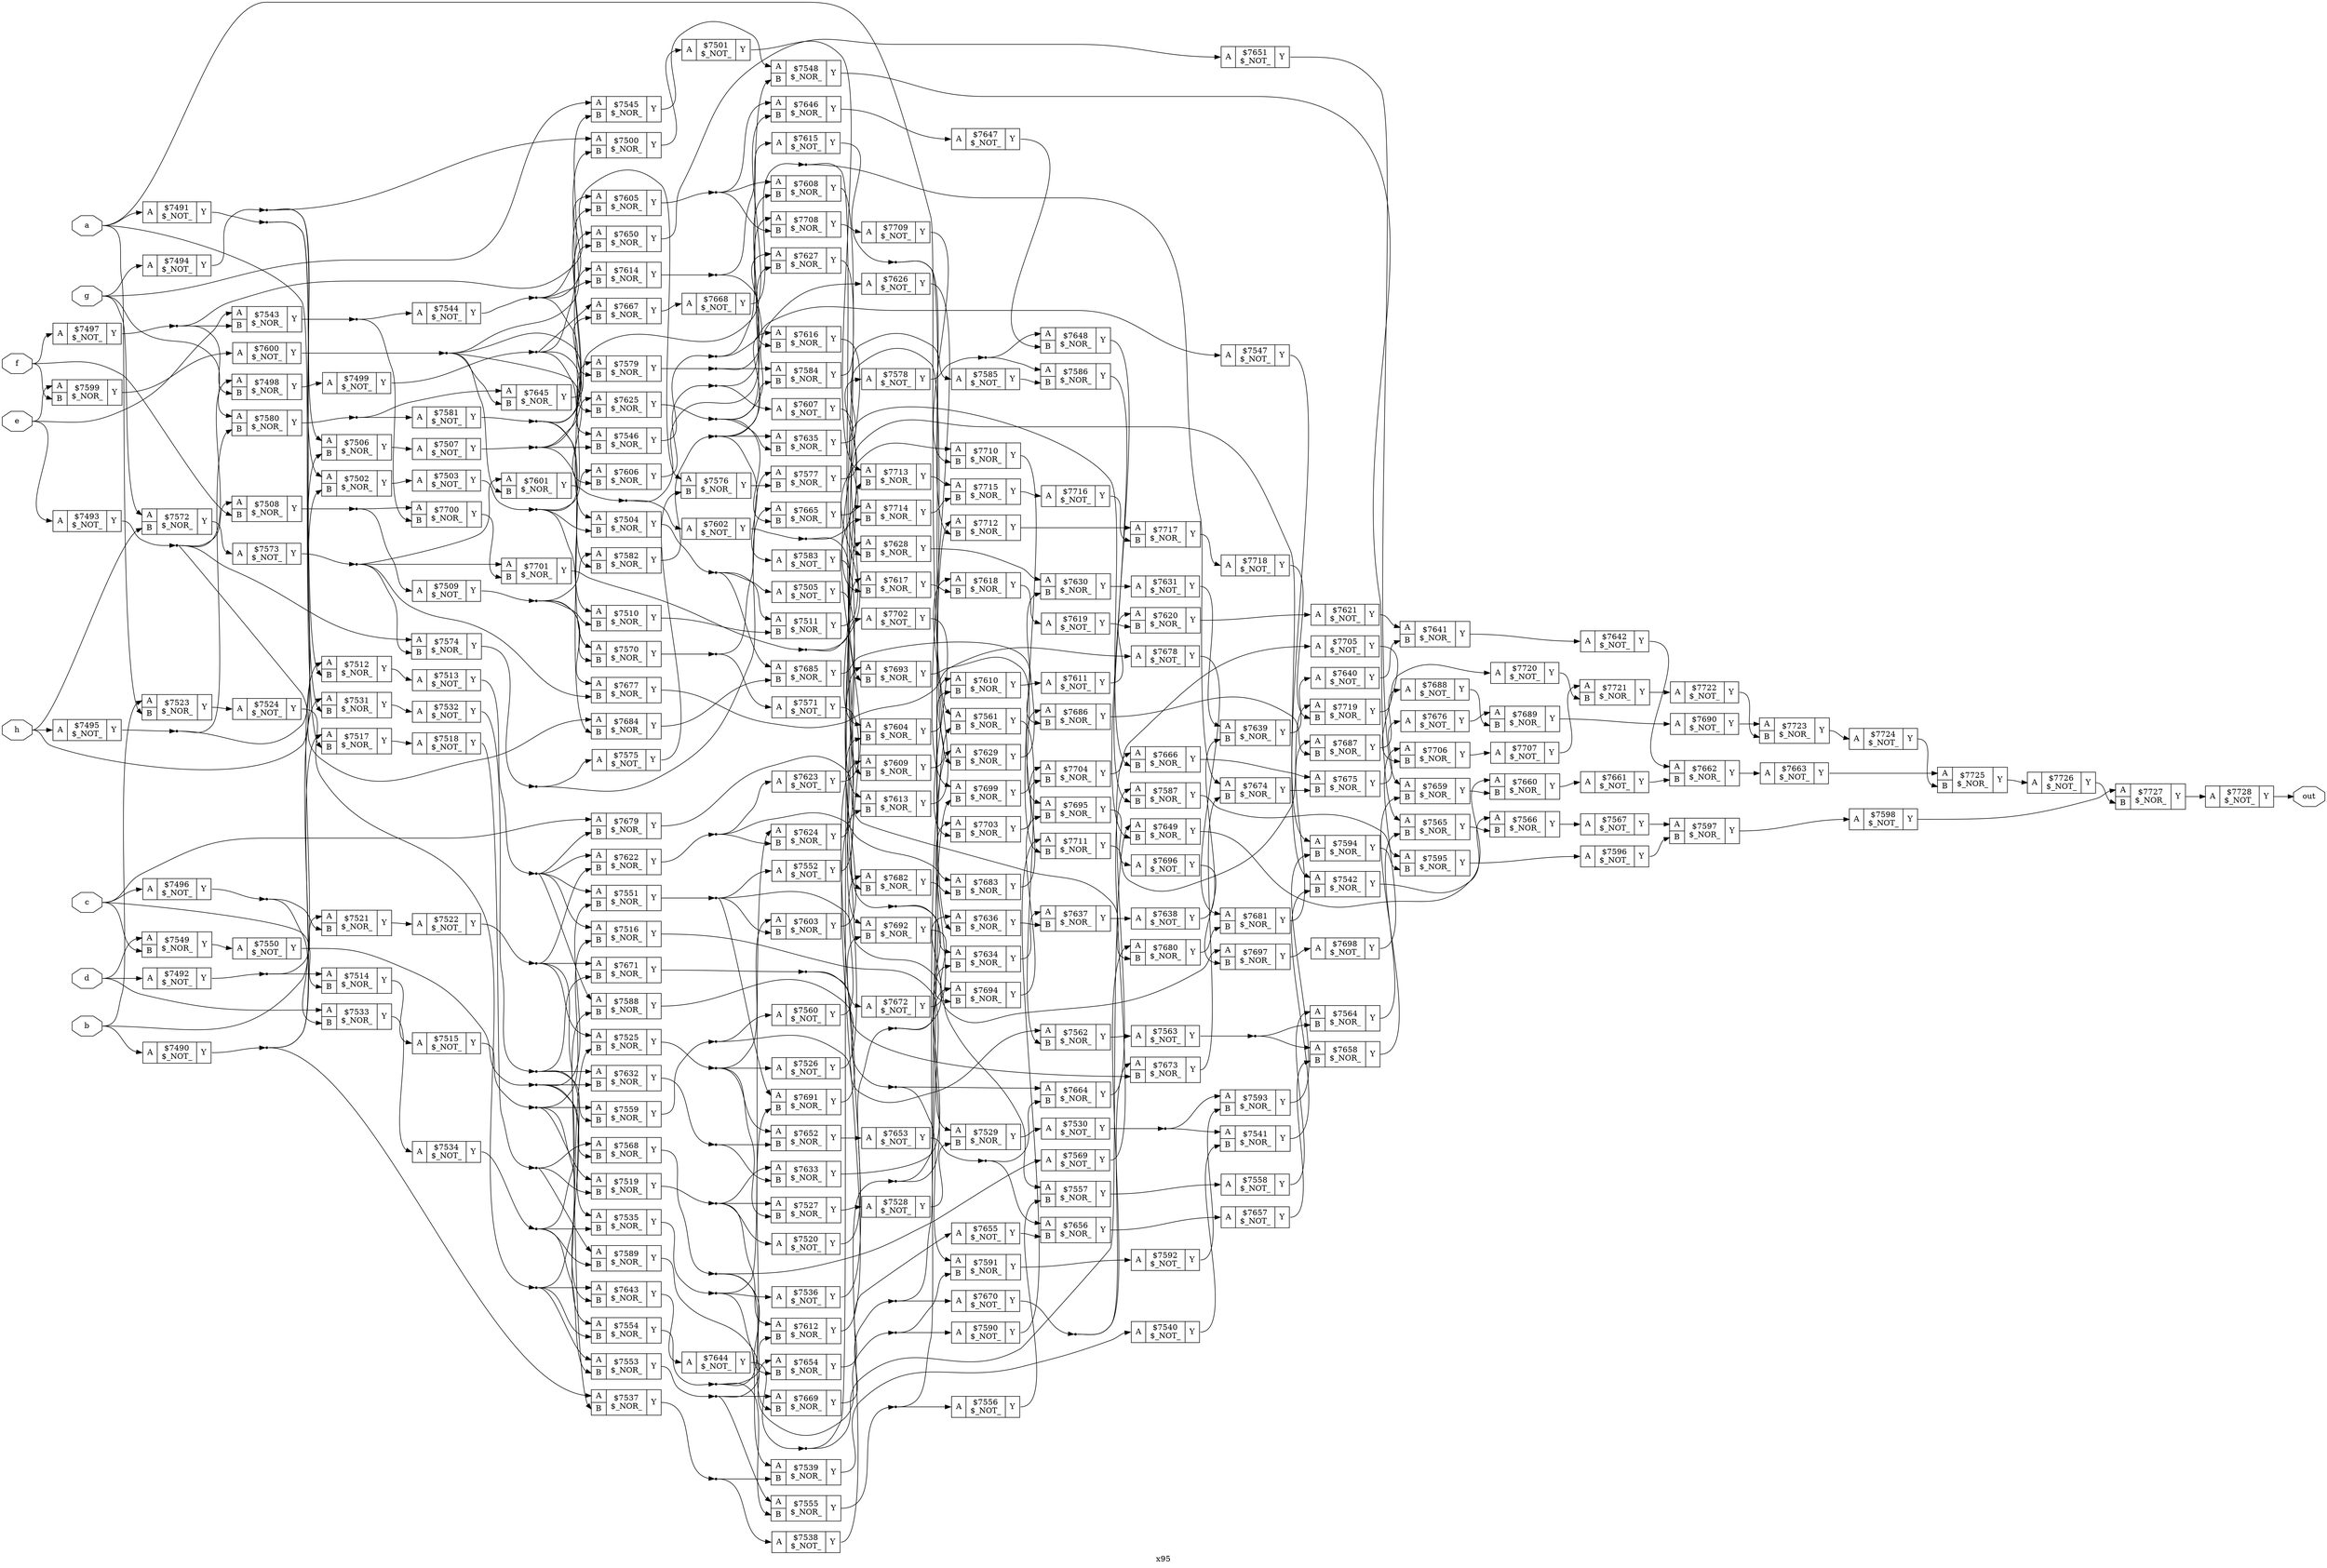 digraph "x95" {
label="x95";
rankdir="LR";
remincross=true;
n239 [ shape=octagon, label="a", color="black", fontcolor="black" ];
n240 [ shape=octagon, label="b", color="black", fontcolor="black" ];
n241 [ shape=octagon, label="c", color="black", fontcolor="black" ];
n242 [ shape=octagon, label="d", color="black", fontcolor="black" ];
n243 [ shape=octagon, label="e", color="black", fontcolor="black" ];
n244 [ shape=octagon, label="f", color="black", fontcolor="black" ];
n245 [ shape=octagon, label="g", color="black", fontcolor="black" ];
n246 [ shape=octagon, label="h", color="black", fontcolor="black" ];
n247 [ shape=octagon, label="out", color="black", fontcolor="black" ];
c250 [ shape=record, label="{{<p248> A}|$7490\n$_NOT_|{<p249> Y}}" ];
c251 [ shape=record, label="{{<p248> A}|$7491\n$_NOT_|{<p249> Y}}" ];
c252 [ shape=record, label="{{<p248> A}|$7492\n$_NOT_|{<p249> Y}}" ];
c253 [ shape=record, label="{{<p248> A}|$7493\n$_NOT_|{<p249> Y}}" ];
c254 [ shape=record, label="{{<p248> A}|$7494\n$_NOT_|{<p249> Y}}" ];
c255 [ shape=record, label="{{<p248> A}|$7495\n$_NOT_|{<p249> Y}}" ];
c256 [ shape=record, label="{{<p248> A}|$7496\n$_NOT_|{<p249> Y}}" ];
c257 [ shape=record, label="{{<p248> A}|$7497\n$_NOT_|{<p249> Y}}" ];
c259 [ shape=record, label="{{<p248> A|<p258> B}|$7498\n$_NOR_|{<p249> Y}}" ];
c260 [ shape=record, label="{{<p248> A}|$7499\n$_NOT_|{<p249> Y}}" ];
c261 [ shape=record, label="{{<p248> A|<p258> B}|$7500\n$_NOR_|{<p249> Y}}" ];
c262 [ shape=record, label="{{<p248> A}|$7501\n$_NOT_|{<p249> Y}}" ];
c263 [ shape=record, label="{{<p248> A|<p258> B}|$7502\n$_NOR_|{<p249> Y}}" ];
c264 [ shape=record, label="{{<p248> A}|$7503\n$_NOT_|{<p249> Y}}" ];
c265 [ shape=record, label="{{<p248> A|<p258> B}|$7504\n$_NOR_|{<p249> Y}}" ];
c266 [ shape=record, label="{{<p248> A}|$7505\n$_NOT_|{<p249> Y}}" ];
c267 [ shape=record, label="{{<p248> A|<p258> B}|$7506\n$_NOR_|{<p249> Y}}" ];
c268 [ shape=record, label="{{<p248> A}|$7507\n$_NOT_|{<p249> Y}}" ];
c269 [ shape=record, label="{{<p248> A|<p258> B}|$7508\n$_NOR_|{<p249> Y}}" ];
c270 [ shape=record, label="{{<p248> A}|$7509\n$_NOT_|{<p249> Y}}" ];
c271 [ shape=record, label="{{<p248> A|<p258> B}|$7510\n$_NOR_|{<p249> Y}}" ];
c272 [ shape=record, label="{{<p248> A|<p258> B}|$7511\n$_NOR_|{<p249> Y}}" ];
c273 [ shape=record, label="{{<p248> A|<p258> B}|$7512\n$_NOR_|{<p249> Y}}" ];
c274 [ shape=record, label="{{<p248> A}|$7513\n$_NOT_|{<p249> Y}}" ];
c275 [ shape=record, label="{{<p248> A|<p258> B}|$7514\n$_NOR_|{<p249> Y}}" ];
c276 [ shape=record, label="{{<p248> A}|$7515\n$_NOT_|{<p249> Y}}" ];
c277 [ shape=record, label="{{<p248> A|<p258> B}|$7516\n$_NOR_|{<p249> Y}}" ];
c278 [ shape=record, label="{{<p248> A|<p258> B}|$7517\n$_NOR_|{<p249> Y}}" ];
c279 [ shape=record, label="{{<p248> A}|$7518\n$_NOT_|{<p249> Y}}" ];
c280 [ shape=record, label="{{<p248> A|<p258> B}|$7519\n$_NOR_|{<p249> Y}}" ];
c281 [ shape=record, label="{{<p248> A}|$7520\n$_NOT_|{<p249> Y}}" ];
c282 [ shape=record, label="{{<p248> A|<p258> B}|$7521\n$_NOR_|{<p249> Y}}" ];
c283 [ shape=record, label="{{<p248> A}|$7522\n$_NOT_|{<p249> Y}}" ];
c284 [ shape=record, label="{{<p248> A|<p258> B}|$7523\n$_NOR_|{<p249> Y}}" ];
c285 [ shape=record, label="{{<p248> A}|$7524\n$_NOT_|{<p249> Y}}" ];
c286 [ shape=record, label="{{<p248> A|<p258> B}|$7525\n$_NOR_|{<p249> Y}}" ];
c287 [ shape=record, label="{{<p248> A}|$7526\n$_NOT_|{<p249> Y}}" ];
c288 [ shape=record, label="{{<p248> A|<p258> B}|$7527\n$_NOR_|{<p249> Y}}" ];
c289 [ shape=record, label="{{<p248> A}|$7528\n$_NOT_|{<p249> Y}}" ];
c290 [ shape=record, label="{{<p248> A|<p258> B}|$7529\n$_NOR_|{<p249> Y}}" ];
c291 [ shape=record, label="{{<p248> A}|$7530\n$_NOT_|{<p249> Y}}" ];
c292 [ shape=record, label="{{<p248> A|<p258> B}|$7531\n$_NOR_|{<p249> Y}}" ];
c293 [ shape=record, label="{{<p248> A}|$7532\n$_NOT_|{<p249> Y}}" ];
c294 [ shape=record, label="{{<p248> A|<p258> B}|$7533\n$_NOR_|{<p249> Y}}" ];
c295 [ shape=record, label="{{<p248> A}|$7534\n$_NOT_|{<p249> Y}}" ];
c296 [ shape=record, label="{{<p248> A|<p258> B}|$7535\n$_NOR_|{<p249> Y}}" ];
c297 [ shape=record, label="{{<p248> A}|$7536\n$_NOT_|{<p249> Y}}" ];
c298 [ shape=record, label="{{<p248> A|<p258> B}|$7537\n$_NOR_|{<p249> Y}}" ];
c299 [ shape=record, label="{{<p248> A}|$7538\n$_NOT_|{<p249> Y}}" ];
c300 [ shape=record, label="{{<p248> A|<p258> B}|$7539\n$_NOR_|{<p249> Y}}" ];
c301 [ shape=record, label="{{<p248> A}|$7540\n$_NOT_|{<p249> Y}}" ];
c302 [ shape=record, label="{{<p248> A|<p258> B}|$7541\n$_NOR_|{<p249> Y}}" ];
c303 [ shape=record, label="{{<p248> A|<p258> B}|$7542\n$_NOR_|{<p249> Y}}" ];
c304 [ shape=record, label="{{<p248> A|<p258> B}|$7543\n$_NOR_|{<p249> Y}}" ];
c305 [ shape=record, label="{{<p248> A}|$7544\n$_NOT_|{<p249> Y}}" ];
c306 [ shape=record, label="{{<p248> A|<p258> B}|$7545\n$_NOR_|{<p249> Y}}" ];
c307 [ shape=record, label="{{<p248> A|<p258> B}|$7546\n$_NOR_|{<p249> Y}}" ];
c308 [ shape=record, label="{{<p248> A}|$7547\n$_NOT_|{<p249> Y}}" ];
c309 [ shape=record, label="{{<p248> A|<p258> B}|$7548\n$_NOR_|{<p249> Y}}" ];
c310 [ shape=record, label="{{<p248> A|<p258> B}|$7549\n$_NOR_|{<p249> Y}}" ];
c311 [ shape=record, label="{{<p248> A}|$7550\n$_NOT_|{<p249> Y}}" ];
c312 [ shape=record, label="{{<p248> A|<p258> B}|$7551\n$_NOR_|{<p249> Y}}" ];
c313 [ shape=record, label="{{<p248> A}|$7552\n$_NOT_|{<p249> Y}}" ];
c314 [ shape=record, label="{{<p248> A|<p258> B}|$7553\n$_NOR_|{<p249> Y}}" ];
c315 [ shape=record, label="{{<p248> A|<p258> B}|$7554\n$_NOR_|{<p249> Y}}" ];
c316 [ shape=record, label="{{<p248> A|<p258> B}|$7555\n$_NOR_|{<p249> Y}}" ];
c317 [ shape=record, label="{{<p248> A}|$7556\n$_NOT_|{<p249> Y}}" ];
c318 [ shape=record, label="{{<p248> A|<p258> B}|$7557\n$_NOR_|{<p249> Y}}" ];
c319 [ shape=record, label="{{<p248> A}|$7558\n$_NOT_|{<p249> Y}}" ];
c320 [ shape=record, label="{{<p248> A|<p258> B}|$7559\n$_NOR_|{<p249> Y}}" ];
c321 [ shape=record, label="{{<p248> A}|$7560\n$_NOT_|{<p249> Y}}" ];
c322 [ shape=record, label="{{<p248> A|<p258> B}|$7561\n$_NOR_|{<p249> Y}}" ];
c323 [ shape=record, label="{{<p248> A|<p258> B}|$7562\n$_NOR_|{<p249> Y}}" ];
c324 [ shape=record, label="{{<p248> A}|$7563\n$_NOT_|{<p249> Y}}" ];
c325 [ shape=record, label="{{<p248> A|<p258> B}|$7564\n$_NOR_|{<p249> Y}}" ];
c326 [ shape=record, label="{{<p248> A|<p258> B}|$7565\n$_NOR_|{<p249> Y}}" ];
c327 [ shape=record, label="{{<p248> A|<p258> B}|$7566\n$_NOR_|{<p249> Y}}" ];
c328 [ shape=record, label="{{<p248> A}|$7567\n$_NOT_|{<p249> Y}}" ];
c329 [ shape=record, label="{{<p248> A|<p258> B}|$7568\n$_NOR_|{<p249> Y}}" ];
c330 [ shape=record, label="{{<p248> A}|$7569\n$_NOT_|{<p249> Y}}" ];
c331 [ shape=record, label="{{<p248> A|<p258> B}|$7570\n$_NOR_|{<p249> Y}}" ];
c332 [ shape=record, label="{{<p248> A}|$7571\n$_NOT_|{<p249> Y}}" ];
c333 [ shape=record, label="{{<p248> A|<p258> B}|$7572\n$_NOR_|{<p249> Y}}" ];
c334 [ shape=record, label="{{<p248> A}|$7573\n$_NOT_|{<p249> Y}}" ];
c335 [ shape=record, label="{{<p248> A|<p258> B}|$7574\n$_NOR_|{<p249> Y}}" ];
c336 [ shape=record, label="{{<p248> A}|$7575\n$_NOT_|{<p249> Y}}" ];
c337 [ shape=record, label="{{<p248> A|<p258> B}|$7576\n$_NOR_|{<p249> Y}}" ];
c338 [ shape=record, label="{{<p248> A|<p258> B}|$7577\n$_NOR_|{<p249> Y}}" ];
c339 [ shape=record, label="{{<p248> A}|$7578\n$_NOT_|{<p249> Y}}" ];
c340 [ shape=record, label="{{<p248> A|<p258> B}|$7579\n$_NOR_|{<p249> Y}}" ];
c341 [ shape=record, label="{{<p248> A|<p258> B}|$7580\n$_NOR_|{<p249> Y}}" ];
c342 [ shape=record, label="{{<p248> A}|$7581\n$_NOT_|{<p249> Y}}" ];
c343 [ shape=record, label="{{<p248> A|<p258> B}|$7582\n$_NOR_|{<p249> Y}}" ];
c344 [ shape=record, label="{{<p248> A}|$7583\n$_NOT_|{<p249> Y}}" ];
c345 [ shape=record, label="{{<p248> A|<p258> B}|$7584\n$_NOR_|{<p249> Y}}" ];
c346 [ shape=record, label="{{<p248> A}|$7585\n$_NOT_|{<p249> Y}}" ];
c347 [ shape=record, label="{{<p248> A|<p258> B}|$7586\n$_NOR_|{<p249> Y}}" ];
c348 [ shape=record, label="{{<p248> A|<p258> B}|$7587\n$_NOR_|{<p249> Y}}" ];
c349 [ shape=record, label="{{<p248> A|<p258> B}|$7588\n$_NOR_|{<p249> Y}}" ];
c350 [ shape=record, label="{{<p248> A|<p258> B}|$7589\n$_NOR_|{<p249> Y}}" ];
c351 [ shape=record, label="{{<p248> A}|$7590\n$_NOT_|{<p249> Y}}" ];
c352 [ shape=record, label="{{<p248> A|<p258> B}|$7591\n$_NOR_|{<p249> Y}}" ];
c353 [ shape=record, label="{{<p248> A}|$7592\n$_NOT_|{<p249> Y}}" ];
c354 [ shape=record, label="{{<p248> A|<p258> B}|$7593\n$_NOR_|{<p249> Y}}" ];
c355 [ shape=record, label="{{<p248> A|<p258> B}|$7594\n$_NOR_|{<p249> Y}}" ];
c356 [ shape=record, label="{{<p248> A|<p258> B}|$7595\n$_NOR_|{<p249> Y}}" ];
c357 [ shape=record, label="{{<p248> A}|$7596\n$_NOT_|{<p249> Y}}" ];
c358 [ shape=record, label="{{<p248> A|<p258> B}|$7597\n$_NOR_|{<p249> Y}}" ];
c359 [ shape=record, label="{{<p248> A}|$7598\n$_NOT_|{<p249> Y}}" ];
c360 [ shape=record, label="{{<p248> A|<p258> B}|$7599\n$_NOR_|{<p249> Y}}" ];
c361 [ shape=record, label="{{<p248> A}|$7600\n$_NOT_|{<p249> Y}}" ];
c362 [ shape=record, label="{{<p248> A|<p258> B}|$7601\n$_NOR_|{<p249> Y}}" ];
c363 [ shape=record, label="{{<p248> A}|$7602\n$_NOT_|{<p249> Y}}" ];
c364 [ shape=record, label="{{<p248> A|<p258> B}|$7603\n$_NOR_|{<p249> Y}}" ];
c365 [ shape=record, label="{{<p248> A|<p258> B}|$7604\n$_NOR_|{<p249> Y}}" ];
c366 [ shape=record, label="{{<p248> A|<p258> B}|$7605\n$_NOR_|{<p249> Y}}" ];
c367 [ shape=record, label="{{<p248> A|<p258> B}|$7606\n$_NOR_|{<p249> Y}}" ];
c368 [ shape=record, label="{{<p248> A}|$7607\n$_NOT_|{<p249> Y}}" ];
c369 [ shape=record, label="{{<p248> A|<p258> B}|$7608\n$_NOR_|{<p249> Y}}" ];
c370 [ shape=record, label="{{<p248> A|<p258> B}|$7609\n$_NOR_|{<p249> Y}}" ];
c371 [ shape=record, label="{{<p248> A|<p258> B}|$7610\n$_NOR_|{<p249> Y}}" ];
c372 [ shape=record, label="{{<p248> A}|$7611\n$_NOT_|{<p249> Y}}" ];
c373 [ shape=record, label="{{<p248> A|<p258> B}|$7612\n$_NOR_|{<p249> Y}}" ];
c374 [ shape=record, label="{{<p248> A|<p258> B}|$7613\n$_NOR_|{<p249> Y}}" ];
c375 [ shape=record, label="{{<p248> A|<p258> B}|$7614\n$_NOR_|{<p249> Y}}" ];
c376 [ shape=record, label="{{<p248> A}|$7615\n$_NOT_|{<p249> Y}}" ];
c377 [ shape=record, label="{{<p248> A|<p258> B}|$7616\n$_NOR_|{<p249> Y}}" ];
c378 [ shape=record, label="{{<p248> A|<p258> B}|$7617\n$_NOR_|{<p249> Y}}" ];
c379 [ shape=record, label="{{<p248> A|<p258> B}|$7618\n$_NOR_|{<p249> Y}}" ];
c380 [ shape=record, label="{{<p248> A}|$7619\n$_NOT_|{<p249> Y}}" ];
c381 [ shape=record, label="{{<p248> A|<p258> B}|$7620\n$_NOR_|{<p249> Y}}" ];
c382 [ shape=record, label="{{<p248> A}|$7621\n$_NOT_|{<p249> Y}}" ];
c383 [ shape=record, label="{{<p248> A|<p258> B}|$7622\n$_NOR_|{<p249> Y}}" ];
c384 [ shape=record, label="{{<p248> A}|$7623\n$_NOT_|{<p249> Y}}" ];
c385 [ shape=record, label="{{<p248> A|<p258> B}|$7624\n$_NOR_|{<p249> Y}}" ];
c386 [ shape=record, label="{{<p248> A|<p258> B}|$7625\n$_NOR_|{<p249> Y}}" ];
c387 [ shape=record, label="{{<p248> A}|$7626\n$_NOT_|{<p249> Y}}" ];
c388 [ shape=record, label="{{<p248> A|<p258> B}|$7627\n$_NOR_|{<p249> Y}}" ];
c389 [ shape=record, label="{{<p248> A|<p258> B}|$7628\n$_NOR_|{<p249> Y}}" ];
c390 [ shape=record, label="{{<p248> A|<p258> B}|$7629\n$_NOR_|{<p249> Y}}" ];
c391 [ shape=record, label="{{<p248> A|<p258> B}|$7630\n$_NOR_|{<p249> Y}}" ];
c392 [ shape=record, label="{{<p248> A}|$7631\n$_NOT_|{<p249> Y}}" ];
c393 [ shape=record, label="{{<p248> A|<p258> B}|$7632\n$_NOR_|{<p249> Y}}" ];
c394 [ shape=record, label="{{<p248> A|<p258> B}|$7633\n$_NOR_|{<p249> Y}}" ];
c395 [ shape=record, label="{{<p248> A|<p258> B}|$7634\n$_NOR_|{<p249> Y}}" ];
c396 [ shape=record, label="{{<p248> A|<p258> B}|$7635\n$_NOR_|{<p249> Y}}" ];
c397 [ shape=record, label="{{<p248> A|<p258> B}|$7636\n$_NOR_|{<p249> Y}}" ];
c398 [ shape=record, label="{{<p248> A|<p258> B}|$7637\n$_NOR_|{<p249> Y}}" ];
c399 [ shape=record, label="{{<p248> A}|$7638\n$_NOT_|{<p249> Y}}" ];
c400 [ shape=record, label="{{<p248> A|<p258> B}|$7639\n$_NOR_|{<p249> Y}}" ];
c401 [ shape=record, label="{{<p248> A}|$7640\n$_NOT_|{<p249> Y}}" ];
c402 [ shape=record, label="{{<p248> A|<p258> B}|$7641\n$_NOR_|{<p249> Y}}" ];
c403 [ shape=record, label="{{<p248> A}|$7642\n$_NOT_|{<p249> Y}}" ];
c404 [ shape=record, label="{{<p248> A|<p258> B}|$7643\n$_NOR_|{<p249> Y}}" ];
c405 [ shape=record, label="{{<p248> A}|$7644\n$_NOT_|{<p249> Y}}" ];
c406 [ shape=record, label="{{<p248> A|<p258> B}|$7645\n$_NOR_|{<p249> Y}}" ];
c407 [ shape=record, label="{{<p248> A|<p258> B}|$7646\n$_NOR_|{<p249> Y}}" ];
c408 [ shape=record, label="{{<p248> A}|$7647\n$_NOT_|{<p249> Y}}" ];
c409 [ shape=record, label="{{<p248> A|<p258> B}|$7648\n$_NOR_|{<p249> Y}}" ];
c410 [ shape=record, label="{{<p248> A|<p258> B}|$7649\n$_NOR_|{<p249> Y}}" ];
c411 [ shape=record, label="{{<p248> A|<p258> B}|$7650\n$_NOR_|{<p249> Y}}" ];
c412 [ shape=record, label="{{<p248> A}|$7651\n$_NOT_|{<p249> Y}}" ];
c413 [ shape=record, label="{{<p248> A|<p258> B}|$7652\n$_NOR_|{<p249> Y}}" ];
c414 [ shape=record, label="{{<p248> A}|$7653\n$_NOT_|{<p249> Y}}" ];
c415 [ shape=record, label="{{<p248> A|<p258> B}|$7654\n$_NOR_|{<p249> Y}}" ];
c416 [ shape=record, label="{{<p248> A}|$7655\n$_NOT_|{<p249> Y}}" ];
c417 [ shape=record, label="{{<p248> A|<p258> B}|$7656\n$_NOR_|{<p249> Y}}" ];
c418 [ shape=record, label="{{<p248> A}|$7657\n$_NOT_|{<p249> Y}}" ];
c419 [ shape=record, label="{{<p248> A|<p258> B}|$7658\n$_NOR_|{<p249> Y}}" ];
c420 [ shape=record, label="{{<p248> A|<p258> B}|$7659\n$_NOR_|{<p249> Y}}" ];
c421 [ shape=record, label="{{<p248> A|<p258> B}|$7660\n$_NOR_|{<p249> Y}}" ];
c422 [ shape=record, label="{{<p248> A}|$7661\n$_NOT_|{<p249> Y}}" ];
c423 [ shape=record, label="{{<p248> A|<p258> B}|$7662\n$_NOR_|{<p249> Y}}" ];
c424 [ shape=record, label="{{<p248> A}|$7663\n$_NOT_|{<p249> Y}}" ];
c425 [ shape=record, label="{{<p248> A|<p258> B}|$7664\n$_NOR_|{<p249> Y}}" ];
c426 [ shape=record, label="{{<p248> A|<p258> B}|$7665\n$_NOR_|{<p249> Y}}" ];
c427 [ shape=record, label="{{<p248> A|<p258> B}|$7666\n$_NOR_|{<p249> Y}}" ];
c428 [ shape=record, label="{{<p248> A|<p258> B}|$7667\n$_NOR_|{<p249> Y}}" ];
c429 [ shape=record, label="{{<p248> A}|$7668\n$_NOT_|{<p249> Y}}" ];
c430 [ shape=record, label="{{<p248> A|<p258> B}|$7669\n$_NOR_|{<p249> Y}}" ];
c431 [ shape=record, label="{{<p248> A}|$7670\n$_NOT_|{<p249> Y}}" ];
c432 [ shape=record, label="{{<p248> A|<p258> B}|$7671\n$_NOR_|{<p249> Y}}" ];
c433 [ shape=record, label="{{<p248> A}|$7672\n$_NOT_|{<p249> Y}}" ];
c434 [ shape=record, label="{{<p248> A|<p258> B}|$7673\n$_NOR_|{<p249> Y}}" ];
c435 [ shape=record, label="{{<p248> A|<p258> B}|$7674\n$_NOR_|{<p249> Y}}" ];
c436 [ shape=record, label="{{<p248> A|<p258> B}|$7675\n$_NOR_|{<p249> Y}}" ];
c437 [ shape=record, label="{{<p248> A}|$7676\n$_NOT_|{<p249> Y}}" ];
c438 [ shape=record, label="{{<p248> A|<p258> B}|$7677\n$_NOR_|{<p249> Y}}" ];
c439 [ shape=record, label="{{<p248> A}|$7678\n$_NOT_|{<p249> Y}}" ];
c440 [ shape=record, label="{{<p248> A|<p258> B}|$7679\n$_NOR_|{<p249> Y}}" ];
c441 [ shape=record, label="{{<p248> A|<p258> B}|$7680\n$_NOR_|{<p249> Y}}" ];
c442 [ shape=record, label="{{<p248> A|<p258> B}|$7681\n$_NOR_|{<p249> Y}}" ];
c443 [ shape=record, label="{{<p248> A|<p258> B}|$7682\n$_NOR_|{<p249> Y}}" ];
c444 [ shape=record, label="{{<p248> A|<p258> B}|$7683\n$_NOR_|{<p249> Y}}" ];
c445 [ shape=record, label="{{<p248> A|<p258> B}|$7684\n$_NOR_|{<p249> Y}}" ];
c446 [ shape=record, label="{{<p248> A|<p258> B}|$7685\n$_NOR_|{<p249> Y}}" ];
c447 [ shape=record, label="{{<p248> A|<p258> B}|$7686\n$_NOR_|{<p249> Y}}" ];
c448 [ shape=record, label="{{<p248> A|<p258> B}|$7687\n$_NOR_|{<p249> Y}}" ];
c449 [ shape=record, label="{{<p248> A}|$7688\n$_NOT_|{<p249> Y}}" ];
c450 [ shape=record, label="{{<p248> A|<p258> B}|$7689\n$_NOR_|{<p249> Y}}" ];
c451 [ shape=record, label="{{<p248> A}|$7690\n$_NOT_|{<p249> Y}}" ];
c452 [ shape=record, label="{{<p248> A|<p258> B}|$7691\n$_NOR_|{<p249> Y}}" ];
c453 [ shape=record, label="{{<p248> A|<p258> B}|$7692\n$_NOR_|{<p249> Y}}" ];
c454 [ shape=record, label="{{<p248> A|<p258> B}|$7693\n$_NOR_|{<p249> Y}}" ];
c455 [ shape=record, label="{{<p248> A|<p258> B}|$7694\n$_NOR_|{<p249> Y}}" ];
c456 [ shape=record, label="{{<p248> A|<p258> B}|$7695\n$_NOR_|{<p249> Y}}" ];
c457 [ shape=record, label="{{<p248> A}|$7696\n$_NOT_|{<p249> Y}}" ];
c458 [ shape=record, label="{{<p248> A|<p258> B}|$7697\n$_NOR_|{<p249> Y}}" ];
c459 [ shape=record, label="{{<p248> A}|$7698\n$_NOT_|{<p249> Y}}" ];
c460 [ shape=record, label="{{<p248> A|<p258> B}|$7699\n$_NOR_|{<p249> Y}}" ];
c461 [ shape=record, label="{{<p248> A|<p258> B}|$7700\n$_NOR_|{<p249> Y}}" ];
c462 [ shape=record, label="{{<p248> A|<p258> B}|$7701\n$_NOR_|{<p249> Y}}" ];
c463 [ shape=record, label="{{<p248> A}|$7702\n$_NOT_|{<p249> Y}}" ];
c464 [ shape=record, label="{{<p248> A|<p258> B}|$7703\n$_NOR_|{<p249> Y}}" ];
c465 [ shape=record, label="{{<p248> A|<p258> B}|$7704\n$_NOR_|{<p249> Y}}" ];
c466 [ shape=record, label="{{<p248> A}|$7705\n$_NOT_|{<p249> Y}}" ];
c467 [ shape=record, label="{{<p248> A|<p258> B}|$7706\n$_NOR_|{<p249> Y}}" ];
c468 [ shape=record, label="{{<p248> A}|$7707\n$_NOT_|{<p249> Y}}" ];
c469 [ shape=record, label="{{<p248> A|<p258> B}|$7708\n$_NOR_|{<p249> Y}}" ];
c470 [ shape=record, label="{{<p248> A}|$7709\n$_NOT_|{<p249> Y}}" ];
c471 [ shape=record, label="{{<p248> A|<p258> B}|$7710\n$_NOR_|{<p249> Y}}" ];
c472 [ shape=record, label="{{<p248> A|<p258> B}|$7711\n$_NOR_|{<p249> Y}}" ];
c473 [ shape=record, label="{{<p248> A|<p258> B}|$7712\n$_NOR_|{<p249> Y}}" ];
c474 [ shape=record, label="{{<p248> A|<p258> B}|$7713\n$_NOR_|{<p249> Y}}" ];
c475 [ shape=record, label="{{<p248> A|<p258> B}|$7714\n$_NOR_|{<p249> Y}}" ];
c476 [ shape=record, label="{{<p248> A|<p258> B}|$7715\n$_NOR_|{<p249> Y}}" ];
c477 [ shape=record, label="{{<p248> A}|$7716\n$_NOT_|{<p249> Y}}" ];
c478 [ shape=record, label="{{<p248> A|<p258> B}|$7717\n$_NOR_|{<p249> Y}}" ];
c479 [ shape=record, label="{{<p248> A}|$7718\n$_NOT_|{<p249> Y}}" ];
c480 [ shape=record, label="{{<p248> A|<p258> B}|$7719\n$_NOR_|{<p249> Y}}" ];
c481 [ shape=record, label="{{<p248> A}|$7720\n$_NOT_|{<p249> Y}}" ];
c482 [ shape=record, label="{{<p248> A|<p258> B}|$7721\n$_NOR_|{<p249> Y}}" ];
c483 [ shape=record, label="{{<p248> A}|$7722\n$_NOT_|{<p249> Y}}" ];
c484 [ shape=record, label="{{<p248> A|<p258> B}|$7723\n$_NOR_|{<p249> Y}}" ];
c485 [ shape=record, label="{{<p248> A}|$7724\n$_NOT_|{<p249> Y}}" ];
c486 [ shape=record, label="{{<p248> A|<p258> B}|$7725\n$_NOR_|{<p249> Y}}" ];
c487 [ shape=record, label="{{<p248> A}|$7726\n$_NOT_|{<p249> Y}}" ];
c488 [ shape=record, label="{{<p248> A|<p258> B}|$7727\n$_NOR_|{<p249> Y}}" ];
c489 [ shape=record, label="{{<p248> A}|$7728\n$_NOT_|{<p249> Y}}" ];
n1 [ shape=point ];
c341:p249:e -> n1:w [color="black", label=""];
n1:e -> c342:p248:w [color="black", label=""];
n1:e -> c406:p248:w [color="black", label=""];
n10 [ shape=point ];
c350:p249:e -> n10:w [color="black", label=""];
n10:e -> c351:p248:w [color="black", label=""];
n10:e -> c352:p258:w [color="black", label=""];
n100 [ shape=point ];
c431:p249:e -> n100:w [color="black", label=""];
n100:e -> c434:p248:w [color="black", label=""];
n100:e -> c441:p248:w [color="black", label=""];
n101 [ shape=point ];
c432:p249:e -> n101:w [color="black", label=""];
n101:e -> c433:p248:w [color="black", label=""];
n101:e -> c434:p258:w [color="black", label=""];
c433:p249:e -> c464:p248:w [color="black", label=""];
c434:p249:e -> c435:p258:w [color="black", label=""];
c435:p249:e -> c436:p258:w [color="black", label=""];
c436:p249:e -> c437:p248:w [color="black", label=""];
c437:p249:e -> c450:p248:w [color="black", label=""];
c438:p249:e -> c439:p248:w [color="black", label=""];
c439:p249:e -> c442:p248:w [color="black", label=""];
c440:p249:e -> c441:p258:w [color="black", label=""];
n11 [ shape=point ];
c250:p249:e -> n11:w [color="black", label=""];
n11:e -> c278:p248:w [color="black", label=""];
n11:e -> c292:p248:w [color="black", label=""];
n11:e -> c298:p248:w [color="black", label=""];
n110 [ shape=point ];
c260:p249:e -> n110:w [color="black", label=""];
n110:e -> c261:p258:w [color="black", label=""];
n110:e -> c265:p248:w [color="black", label=""];
n110:e -> c307:p248:w [color="black", label=""];
n110:e -> c428:p248:w [color="black", label=""];
c441:p249:e -> c442:p258:w [color="black", label=""];
c442:p249:e -> c448:p248:w [color="black", label=""];
c443:p249:e -> c444:p258:w [color="black", label=""];
c444:p249:e -> c447:p248:w [color="black", label=""];
c445:p249:e -> c446:p258:w [color="black", label=""];
c446:p249:e -> c447:p258:w [color="black", label=""];
c447:p249:e -> c448:p258:w [color="black", label=""];
c448:p249:e -> c449:p248:w [color="black", label=""];
c449:p249:e -> c450:p258:w [color="black", label=""];
c351:p249:e -> c472:p248:w [color="black", label=""];
c450:p249:e -> c451:p248:w [color="black", label=""];
c261:p249:e -> c262:p248:w [color="black", label=""];
c451:p249:e -> c484:p248:w [color="black", label=""];
c452:p249:e -> c453:p258:w [color="black", label=""];
c453:p249:e -> c458:p248:w [color="black", label=""];
c454:p249:e -> c456:p248:w [color="black", label=""];
c455:p249:e -> c456:p258:w [color="black", label=""];
c456:p249:e -> c457:p248:w [color="black", label=""];
c457:p249:e -> c458:p258:w [color="black", label=""];
c458:p249:e -> c459:p248:w [color="black", label=""];
c352:p249:e -> c353:p248:w [color="black", label=""];
c459:p249:e -> c467:p248:w [color="black", label=""];
c460:p249:e -> c465:p248:w [color="black", label=""];
c262:p249:e -> c474:p248:w [color="black", label=""];
c461:p249:e -> c462:p258:w [color="black", label=""];
n134 [ shape=point ];
c462:p249:e -> n134:w [color="black", label=""];
n134:e -> c463:p248:w [color="black", label=""];
n134:e -> c471:p248:w [color="black", label=""];
c463:p249:e -> c464:p258:w [color="black", label=""];
c464:p249:e -> c465:p258:w [color="black", label=""];
c465:p249:e -> c466:p248:w [color="black", label=""];
c466:p249:e -> c467:p258:w [color="black", label=""];
c467:p249:e -> c468:p248:w [color="black", label=""];
c353:p249:e -> c354:p258:w [color="black", label=""];
c468:p249:e -> c482:p248:w [color="black", label=""];
c469:p249:e -> c470:p248:w [color="black", label=""];
c470:p249:e -> c471:p258:w [color="black", label=""];
c263:p249:e -> c264:p248:w [color="black", label=""];
c471:p249:e -> c472:p258:w [color="black", label=""];
c472:p249:e -> c480:p248:w [color="black", label=""];
c473:p249:e -> c478:p248:w [color="black", label=""];
c474:p249:e -> c476:p248:w [color="black", label=""];
c475:p249:e -> c476:p258:w [color="black", label=""];
c476:p249:e -> c477:p248:w [color="black", label=""];
c354:p249:e -> c355:p258:w [color="black", label=""];
c477:p249:e -> c478:p258:w [color="black", label=""];
c478:p249:e -> c479:p248:w [color="black", label=""];
c479:p249:e -> c480:p258:w [color="black", label=""];
c480:p249:e -> c481:p248:w [color="black", label=""];
n154 [ shape=point ];
c264:p249:e -> n154:w [color="black", label=""];
n154:e -> c265:p258:w [color="black", label=""];
n154:e -> c331:p248:w [color="black", label=""];
n154:e -> c340:p248:w [color="black", label=""];
n154:e -> c367:p248:w [color="black", label=""];
c481:p249:e -> c482:p258:w [color="black", label=""];
c482:p249:e -> c483:p248:w [color="black", label=""];
c483:p249:e -> c484:p258:w [color="black", label=""];
c484:p249:e -> c485:p248:w [color="black", label=""];
c485:p249:e -> c486:p258:w [color="black", label=""];
c355:p249:e -> c356:p258:w [color="black", label=""];
c486:p249:e -> c487:p248:w [color="black", label=""];
c487:p249:e -> c488:p258:w [color="black", label=""];
c488:p249:e -> c489:p248:w [color="black", label=""];
n163 [ shape=point ];
c265:p249:e -> n163:w [color="black", label=""];
n163:e -> c266:p248:w [color="black", label=""];
n163:e -> c272:p248:w [color="black", label=""];
n163:e -> c446:p248:w [color="black", label=""];
c266:p249:e -> c453:p248:w [color="black", label=""];
c267:p249:e -> c268:p248:w [color="black", label=""];
n166 [ shape=point ];
c268:p249:e -> n166:w [color="black", label=""];
n166:e -> c271:p248:w [color="black", label=""];
n166:e -> c307:p258:w [color="black", label=""];
n166:e -> c375:p248:w [color="black", label=""];
n166:e -> c386:p248:w [color="black", label=""];
n167 [ shape=point ];
c269:p249:e -> n167:w [color="black", label=""];
n167:e -> c270:p248:w [color="black", label=""];
n167:e -> c461:p248:w [color="black", label=""];
n168 [ shape=point ];
c270:p249:e -> n168:w [color="black", label=""];
n168:e -> c271:p258:w [color="black", label=""];
n168:e -> c331:p258:w [color="black", label=""];
n168:e -> c343:p248:w [color="black", label=""];
n168:e -> c438:p248:w [color="black", label=""];
c271:p249:e -> c272:p258:w [color="black", label=""];
c356:p249:e -> c357:p248:w [color="black", label=""];
c272:p249:e -> c303:p248:w [color="black", label=""];
c273:p249:e -> c274:p248:w [color="black", label=""];
n172 [ shape=point ];
c274:p249:e -> n172:w [color="black", label=""];
n172:e -> c277:p248:w [color="black", label=""];
n172:e -> c312:p248:w [color="black", label=""];
n172:e -> c349:p248:w [color="black", label=""];
n172:e -> c383:p248:w [color="black", label=""];
n172:e -> c440:p258:w [color="black", label=""];
c275:p249:e -> c276:p248:w [color="black", label=""];
n174 [ shape=point ];
c276:p249:e -> n174:w [color="black", label=""];
n174:e -> c277:p258:w [color="black", label=""];
n174:e -> c280:p248:w [color="black", label=""];
n174:e -> c315:p248:w [color="black", label=""];
n174:e -> c320:p248:w [color="black", label=""];
c277:p249:e -> c290:p248:w [color="black", label=""];
c278:p249:e -> c279:p248:w [color="black", label=""];
n177 [ shape=point ];
c279:p249:e -> n177:w [color="black", label=""];
n177:e -> c280:p258:w [color="black", label=""];
n177:e -> c329:p248:w [color="black", label=""];
n177:e -> c350:p248:w [color="black", label=""];
n178 [ shape=point ];
c280:p249:e -> n178:w [color="black", label=""];
n178:e -> c281:p248:w [color="black", label=""];
n178:e -> c288:p248:w [color="black", label=""];
n178:e -> c373:p248:w [color="black", label=""];
n178:e -> c394:p248:w [color="black", label=""];
n179 [ shape=point ];
c281:p249:e -> n179:w [color="black", label=""];
n179:e -> c397:p248:w [color="black", label=""];
n179:e -> c473:p248:w [color="black", label=""];
c357:p249:e -> c358:p258:w [color="black", label=""];
c282:p249:e -> c283:p248:w [color="black", label=""];
n181 [ shape=point ];
c283:p249:e -> n181:w [color="black", label=""];
n181:e -> c286:p248:w [color="black", label=""];
n181:e -> c298:p258:w [color="black", label=""];
n181:e -> c383:p258:w [color="black", label=""];
n181:e -> c432:p248:w [color="black", label=""];
c284:p249:e -> c285:p248:w [color="black", label=""];
n183 [ shape=point ];
c285:p249:e -> n183:w [color="black", label=""];
n183:e -> c286:p258:w [color="black", label=""];
n183:e -> c314:p248:w [color="black", label=""];
n183:e -> c315:p258:w [color="black", label=""];
n183:e -> c404:p248:w [color="black", label=""];
n184 [ shape=point ];
c286:p249:e -> n184:w [color="black", label=""];
n184:e -> c287:p248:w [color="black", label=""];
n184:e -> c288:p258:w [color="black", label=""];
n184:e -> c364:p248:w [color="black", label=""];
n184:e -> c413:p248:w [color="black", label=""];
c287:p249:e -> c454:p248:w [color="black", label=""];
c288:p249:e -> c289:p248:w [color="black", label=""];
c289:p249:e -> c290:p258:w [color="black", label=""];
c290:p249:e -> c291:p248:w [color="black", label=""];
n189 [ shape=point ];
c291:p249:e -> n189:w [color="black", label=""];
n189:e -> c302:p248:w [color="black", label=""];
n189:e -> c354:p248:w [color="black", label=""];
c358:p249:e -> c359:p248:w [color="black", label=""];
c292:p249:e -> c293:p248:w [color="black", label=""];
n191 [ shape=point ];
c293:p249:e -> n191:w [color="black", label=""];
n191:e -> c296:p248:w [color="black", label=""];
n191:e -> c320:p258:w [color="black", label=""];
n191:e -> c393:p248:w [color="black", label=""];
n191:e -> c432:p258:w [color="black", label=""];
c294:p249:e -> c295:p248:w [color="black", label=""];
n193 [ shape=point ];
c295:p249:e -> n193:w [color="black", label=""];
n193:e -> c296:p258:w [color="black", label=""];
n193:e -> c314:p258:w [color="black", label=""];
n193:e -> c349:p258:w [color="black", label=""];
n193:e -> c350:p258:w [color="black", label=""];
n194 [ shape=point ];
c296:p249:e -> n194:w [color="black", label=""];
n194:e -> c297:p248:w [color="black", label=""];
n194:e -> c300:p248:w [color="black", label=""];
n194:e -> c385:p248:w [color="black", label=""];
c297:p249:e -> c370:p248:w [color="black", label=""];
n196 [ shape=point ];
c298:p249:e -> n196:w [color="black", label=""];
n196:e -> c299:p248:w [color="black", label=""];
n196:e -> c300:p258:w [color="black", label=""];
n197 [ shape=point ];
c299:p249:e -> n197:w [color="black", label=""];
n197:e -> c322:p258:w [color="black", label=""];
n197:e -> c455:p248:w [color="black", label=""];
c300:p249:e -> c301:p248:w [color="black", label=""];
c301:p249:e -> c302:p258:w [color="black", label=""];
n2 [ shape=point ];
c342:p249:e -> n2:w [color="black", label=""];
n2:e -> c343:p258:w [color="black", label=""];
n2:e -> c366:p258:w [color="black", label=""];
n2:e -> c411:p248:w [color="black", label=""];
n2:e -> c428:p258:w [color="black", label=""];
n2:e -> c445:p258:w [color="black", label=""];
c359:p249:e -> c488:p248:w [color="black", label=""];
c302:p249:e -> c303:p258:w [color="black", label=""];
c303:p249:e -> c327:p248:w [color="black", label=""];
n202 [ shape=point ];
c304:p249:e -> n202:w [color="black", label=""];
n202:e -> c305:p248:w [color="black", label=""];
n202:e -> c461:p258:w [color="black", label=""];
n203 [ shape=point ];
c305:p249:e -> n203:w [color="black", label=""];
n203:e -> c306:p258:w [color="black", label=""];
n203:e -> c340:p258:w [color="black", label=""];
n203:e -> c366:p248:w [color="black", label=""];
n203:e -> c375:p258:w [color="black", label=""];
c306:p249:e -> c309:p248:w [color="black", label=""];
n205 [ shape=point ];
c307:p249:e -> n205:w [color="black", label=""];
n205:e -> c308:p248:w [color="black", label=""];
n205:e -> c309:p258:w [color="black", label=""];
c308:p249:e -> c355:p248:w [color="black", label=""];
c309:p249:e -> c326:p248:w [color="black", label=""];
c310:p249:e -> c311:p248:w [color="black", label=""];
n209 [ shape=point ];
c311:p249:e -> n209:w [color="black", label=""];
n209:e -> c312:p258:w [color="black", label=""];
n209:e -> c329:p258:w [color="black", label=""];
n209:e -> c393:p258:w [color="black", label=""];
n209:e -> c404:p258:w [color="black", label=""];
c360:p249:e -> c361:p248:w [color="black", label=""];
n210 [ shape=point ];
c312:p249:e -> n210:w [color="black", label=""];
n210:e -> c313:p248:w [color="black", label=""];
n210:e -> c318:p248:w [color="black", label=""];
n210:e -> c364:p258:w [color="black", label=""];
n210:e -> c452:p248:w [color="black", label=""];
c313:p249:e -> c378:p248:w [color="black", label=""];
n212 [ shape=point ];
c314:p249:e -> n212:w [color="black", label=""];
n212:e -> c316:p248:w [color="black", label=""];
n212:e -> c373:p258:w [color="black", label=""];
n212:e -> c430:p248:w [color="black", label=""];
n213 [ shape=point ];
c315:p249:e -> n213:w [color="black", label=""];
n213:e -> c316:p258:w [color="black", label=""];
n213:e -> c415:p248:w [color="black", label=""];
n213:e -> c452:p258:w [color="black", label=""];
n214 [ shape=point ];
c316:p249:e -> n214:w [color="black", label=""];
n214:e -> c317:p248:w [color="black", label=""];
n214:e -> c390:p248:w [color="black", label=""];
c317:p249:e -> c318:p258:w [color="black", label=""];
c318:p249:e -> c319:p248:w [color="black", label=""];
c319:p249:e -> c325:p248:w [color="black", label=""];
n218 [ shape=point ];
c320:p249:e -> n218:w [color="black", label=""];
n218:e -> c321:p248:w [color="black", label=""];
n218:e -> c323:p248:w [color="black", label=""];
c321:p249:e -> c443:p248:w [color="black", label=""];
n22 [ shape=point ];
c251:p249:e -> n22:w [color="black", label=""];
n22:e -> c273:p258:w [color="black", label=""];
n22:e -> c292:p258:w [color="black", label=""];
c322:p249:e -> c323:p258:w [color="black", label=""];
c323:p249:e -> c324:p248:w [color="black", label=""];
n222 [ shape=point ];
c324:p249:e -> n222:w [color="black", label=""];
n222:e -> c325:p258:w [color="black", label=""];
n222:e -> c419:p248:w [color="black", label=""];
c325:p249:e -> c326:p258:w [color="black", label=""];
c326:p249:e -> c327:p258:w [color="black", label=""];
c327:p249:e -> c328:p248:w [color="black", label=""];
c328:p249:e -> c358:p248:w [color="black", label=""];
n227 [ shape=point ];
c329:p249:e -> n227:w [color="black", label=""];
n227:e -> c330:p248:w [color="black", label=""];
n227:e -> c415:p258:w [color="black", label=""];
n227:e -> c430:p258:w [color="black", label=""];
c330:p249:e -> c348:p248:w [color="black", label=""];
n229 [ shape=point ];
c331:p249:e -> n229:w [color="black", label=""];
n229:e -> c332:p248:w [color="black", label=""];
n229:e -> c338:p248:w [color="black", label=""];
n23 [ shape=point ];
c361:p249:e -> n23:w [color="black", label=""];
n23:e -> c362:p258:w [color="black", label=""];
n23:e -> c367:p258:w [color="black", label=""];
n23:e -> c386:p258:w [color="black", label=""];
n23:e -> c406:p258:w [color="black", label=""];
n23:e -> c411:p258:w [color="black", label=""];
n230 [ shape=point ];
c332:p249:e -> n230:w [color="black", label=""];
n230:e -> c395:p248:w [color="black", label=""];
n230:e -> c455:p258:w [color="black", label=""];
c333:p249:e -> c334:p248:w [color="black", label=""];
n232 [ shape=point ];
c334:p249:e -> n232:w [color="black", label=""];
n232:e -> c335:p258:w [color="black", label=""];
n232:e -> c362:p248:w [color="black", label=""];
n232:e -> c438:p258:w [color="black", label=""];
n232:e -> c462:p248:w [color="black", label=""];
n233 [ shape=point ];
c335:p249:e -> n233:w [color="black", label=""];
n233:e -> c336:p248:w [color="black", label=""];
n233:e -> c426:p248:w [color="black", label=""];
c336:p249:e -> c337:p258:w [color="black", label=""];
c337:p249:e -> c338:p258:w [color="black", label=""];
c338:p249:e -> c339:p248:w [color="black", label=""];
n237 [ shape=point ];
c339:p249:e -> n237:w [color="black", label=""];
n237:e -> c347:p248:w [color="black", label=""];
n237:e -> c409:p248:w [color="black", label=""];
n238 [ shape=point ];
c340:p249:e -> n238:w [color="black", label=""];
n238:e -> c345:p248:w [color="black", label=""];
n238:e -> c388:p248:w [color="black", label=""];
n239:e -> c251:p248:w [color="black", label=""];
n239:e -> c278:p258:w [color="black", label=""];
n239:e -> c284:p258:w [color="black", label=""];
n239:e -> c322:p248:w [color="black", label=""];
n24 [ shape=point ];
c362:p249:e -> n24:w [color="black", label=""];
n24:e -> c363:p248:w [color="black", label=""];
n24:e -> c469:p248:w [color="black", label=""];
n240:e -> c250:p248:w [color="black", label=""];
n240:e -> c273:p248:w [color="black", label=""];
n240:e -> c284:p248:w [color="black", label=""];
n241:e -> c256:p248:w [color="black", label=""];
n241:e -> c275:p258:w [color="black", label=""];
n241:e -> c310:p258:w [color="black", label=""];
n241:e -> c440:p248:w [color="black", label=""];
n242:e -> c252:p248:w [color="black", label=""];
n242:e -> c294:p248:w [color="black", label=""];
n242:e -> c310:p248:w [color="black", label=""];
n243:e -> c253:p248:w [color="black", label=""];
n243:e -> c304:p248:w [color="black", label=""];
n243:e -> c360:p248:w [color="black", label=""];
n244:e -> c257:p248:w [color="black", label=""];
n244:e -> c269:p258:w [color="black", label=""];
n244:e -> c360:p258:w [color="black", label=""];
n245:e -> c254:p248:w [color="black", label=""];
n245:e -> c306:p248:w [color="black", label=""];
n245:e -> c333:p248:w [color="black", label=""];
n245:e -> c341:p248:w [color="black", label=""];
n246:e -> c255:p248:w [color="black", label=""];
n246:e -> c263:p258:w [color="black", label=""];
n246:e -> c333:p258:w [color="black", label=""];
c489:p249:e -> n247:w [color="black", label=""];
n25 [ shape=point ];
c363:p249:e -> n25:w [color="black", label=""];
n25:e -> c365:p248:w [color="black", label=""];
n25:e -> c475:p248:w [color="black", label=""];
c364:p249:e -> c365:p258:w [color="black", label=""];
c365:p249:e -> c371:p248:w [color="black", label=""];
n28 [ shape=point ];
c366:p249:e -> n28:w [color="black", label=""];
n28:e -> c369:p248:w [color="black", label=""];
n28:e -> c407:p248:w [color="black", label=""];
n28:e -> c469:p258:w [color="black", label=""];
n29 [ shape=point ];
c367:p249:e -> n29:w [color="black", label=""];
n29:e -> c368:p248:w [color="black", label=""];
n29:e -> c369:p258:w [color="black", label=""];
n3 [ shape=point ];
c343:p249:e -> n3:w [color="black", label=""];
n3:e -> c344:p248:w [color="black", label=""];
n3:e -> c345:p258:w [color="black", label=""];
n3:e -> c377:p248:w [color="black", label=""];
n3:e -> c396:p248:w [color="black", label=""];
c368:p249:e -> c374:p248:w [color="black", label=""];
c369:p249:e -> c370:p258:w [color="black", label=""];
c370:p249:e -> c371:p258:w [color="black", label=""];
n33 [ shape=point ];
c252:p249:e -> n33:w [color="black", label=""];
n33:e -> c275:p248:w [color="black", label=""];
n33:e -> c282:p248:w [color="black", label=""];
c371:p249:e -> c372:p248:w [color="black", label=""];
c372:p249:e -> c381:p248:w [color="black", label=""];
c373:p249:e -> c374:p258:w [color="black", label=""];
c374:p249:e -> c379:p248:w [color="black", label=""];
n38 [ shape=point ];
c375:p249:e -> n38:w [color="black", label=""];
n38:e -> c376:p248:w [color="black", label=""];
n38:e -> c377:p258:w [color="black", label=""];
n39 [ shape=point ];
c376:p249:e -> n39:w [color="black", label=""];
n39:e -> c390:p258:w [color="black", label=""];
n39:e -> c473:p258:w [color="black", label=""];
c344:p249:e -> c443:p258:w [color="black", label=""];
c377:p249:e -> c378:p258:w [color="black", label=""];
c378:p249:e -> c379:p258:w [color="black", label=""];
c379:p249:e -> c380:p248:w [color="black", label=""];
c380:p249:e -> c381:p258:w [color="black", label=""];
n44 [ shape=point ];
c253:p249:e -> n44:w [color="black", label=""];
n44:e -> c259:p248:w [color="black", label=""];
n44:e -> c269:p248:w [color="black", label=""];
n44:e -> c335:p248:w [color="black", label=""];
n44:e -> c445:p248:w [color="black", label=""];
c381:p249:e -> c382:p248:w [color="black", label=""];
c382:p249:e -> c402:p248:w [color="black", label=""];
n47 [ shape=point ];
c383:p249:e -> n47:w [color="black", label=""];
n47:e -> c384:p248:w [color="black", label=""];
n47:e -> c385:p258:w [color="black", label=""];
n47:e -> c444:p248:w [color="black", label=""];
c384:p249:e -> c475:p258:w [color="black", label=""];
c385:p249:e -> c389:p248:w [color="black", label=""];
c345:p249:e -> c346:p248:w [color="black", label=""];
n50 [ shape=point ];
c386:p249:e -> n50:w [color="black", label=""];
n50:e -> c387:p248:w [color="black", label=""];
n50:e -> c388:p258:w [color="black", label=""];
n50:e -> c396:p258:w [color="black", label=""];
n50:e -> c426:p258:w [color="black", label=""];
c387:p249:e -> c460:p248:w [color="black", label=""];
c388:p249:e -> c389:p258:w [color="black", label=""];
c389:p249:e -> c391:p248:w [color="black", label=""];
c390:p249:e -> c391:p258:w [color="black", label=""];
n55 [ shape=point ];
c254:p249:e -> n55:w [color="black", label=""];
n55:e -> c261:p248:w [color="black", label=""];
n55:e -> c263:p248:w [color="black", label=""];
n55:e -> c267:p248:w [color="black", label=""];
c391:p249:e -> c392:p248:w [color="black", label=""];
c392:p249:e -> c400:p248:w [color="black", label=""];
n58 [ shape=point ];
c393:p249:e -> n58:w [color="black", label=""];
n58:e -> c394:p258:w [color="black", label=""];
n58:e -> c413:p258:w [color="black", label=""];
c394:p249:e -> c395:p258:w [color="black", label=""];
c346:p249:e -> c347:p258:w [color="black", label=""];
c395:p249:e -> c398:p248:w [color="black", label=""];
c396:p249:e -> c397:p258:w [color="black", label=""];
c397:p249:e -> c398:p258:w [color="black", label=""];
c398:p249:e -> c399:p248:w [color="black", label=""];
c399:p249:e -> c400:p258:w [color="black", label=""];
c400:p249:e -> c401:p248:w [color="black", label=""];
n66 [ shape=point ];
c255:p249:e -> n66:w [color="black", label=""];
n66:e -> c267:p258:w [color="black", label=""];
n66:e -> c341:p258:w [color="black", label=""];
c401:p249:e -> c402:p258:w [color="black", label=""];
c402:p249:e -> c403:p248:w [color="black", label=""];
c403:p249:e -> c423:p248:w [color="black", label=""];
c347:p249:e -> c348:p258:w [color="black", label=""];
c404:p249:e -> c405:p248:w [color="black", label=""];
n71 [ shape=point ];
c405:p249:e -> n71:w [color="black", label=""];
n71:e -> c410:p248:w [color="black", label=""];
n71:e -> c474:p258:w [color="black", label=""];
c406:p249:e -> c407:p258:w [color="black", label=""];
c407:p249:e -> c408:p248:w [color="black", label=""];
c408:p249:e -> c409:p258:w [color="black", label=""];
c409:p249:e -> c410:p258:w [color="black", label=""];
c410:p249:e -> c421:p248:w [color="black", label=""];
n77 [ shape=point ];
c256:p249:e -> n77:w [color="black", label=""];
n77:e -> c282:p258:w [color="black", label=""];
n77:e -> c294:p258:w [color="black", label=""];
c411:p249:e -> c412:p248:w [color="black", label=""];
c412:p249:e -> c420:p248:w [color="black", label=""];
c348:p249:e -> c356:p248:w [color="black", label=""];
c413:p249:e -> c414:p248:w [color="black", label=""];
n81 [ shape=point ];
c414:p249:e -> n81:w [color="black", label=""];
n81:e -> c417:p248:w [color="black", label=""];
n81:e -> c425:p258:w [color="black", label=""];
c415:p249:e -> c416:p248:w [color="black", label=""];
c416:p249:e -> c417:p258:w [color="black", label=""];
c417:p249:e -> c418:p248:w [color="black", label=""];
c418:p249:e -> c419:p258:w [color="black", label=""];
c419:p249:e -> c420:p258:w [color="black", label=""];
c420:p249:e -> c421:p258:w [color="black", label=""];
n88 [ shape=point ];
c257:p249:e -> n88:w [color="black", label=""];
n88:e -> c259:p258:w [color="black", label=""];
n88:e -> c304:p258:w [color="black", label=""];
n88:e -> c337:p248:w [color="black", label=""];
c421:p249:e -> c422:p248:w [color="black", label=""];
n9 [ shape=point ];
c349:p249:e -> n9:w [color="black", label=""];
n9:e -> c352:p248:w [color="black", label=""];
n9:e -> c425:p248:w [color="black", label=""];
c422:p249:e -> c423:p258:w [color="black", label=""];
c423:p249:e -> c424:p248:w [color="black", label=""];
c424:p249:e -> c486:p248:w [color="black", label=""];
c425:p249:e -> c427:p248:w [color="black", label=""];
c426:p249:e -> c427:p258:w [color="black", label=""];
c427:p249:e -> c436:p248:w [color="black", label=""];
c428:p249:e -> c429:p248:w [color="black", label=""];
n97 [ shape=point ];
c429:p249:e -> n97:w [color="black", label=""];
n97:e -> c435:p248:w [color="black", label=""];
n97:e -> c454:p258:w [color="black", label=""];
n98 [ shape=point ];
c430:p249:e -> n98:w [color="black", label=""];
n98:e -> c431:p248:w [color="black", label=""];
n98:e -> c460:p258:w [color="black", label=""];
c259:p249:e -> c260:p248:w [color="black", label=""];
}
